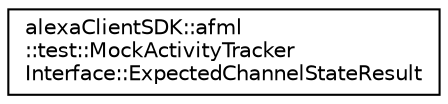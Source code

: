 digraph "Graphical Class Hierarchy"
{
 // LATEX_PDF_SIZE
  edge [fontname="Helvetica",fontsize="10",labelfontname="Helvetica",labelfontsize="10"];
  node [fontname="Helvetica",fontsize="10",shape=record];
  rankdir="LR";
  Node0 [label="alexaClientSDK::afml\l::test::MockActivityTracker\lInterface::ExpectedChannelStateResult",height=0.2,width=0.4,color="black", fillcolor="white", style="filled",URL="$structalexa_client_s_d_k_1_1afml_1_1test_1_1_mock_activity_tracker_interface_1_1_expected_channel_state_result.html",tooltip="Structure of expected Channel::State result from tests."];
}
